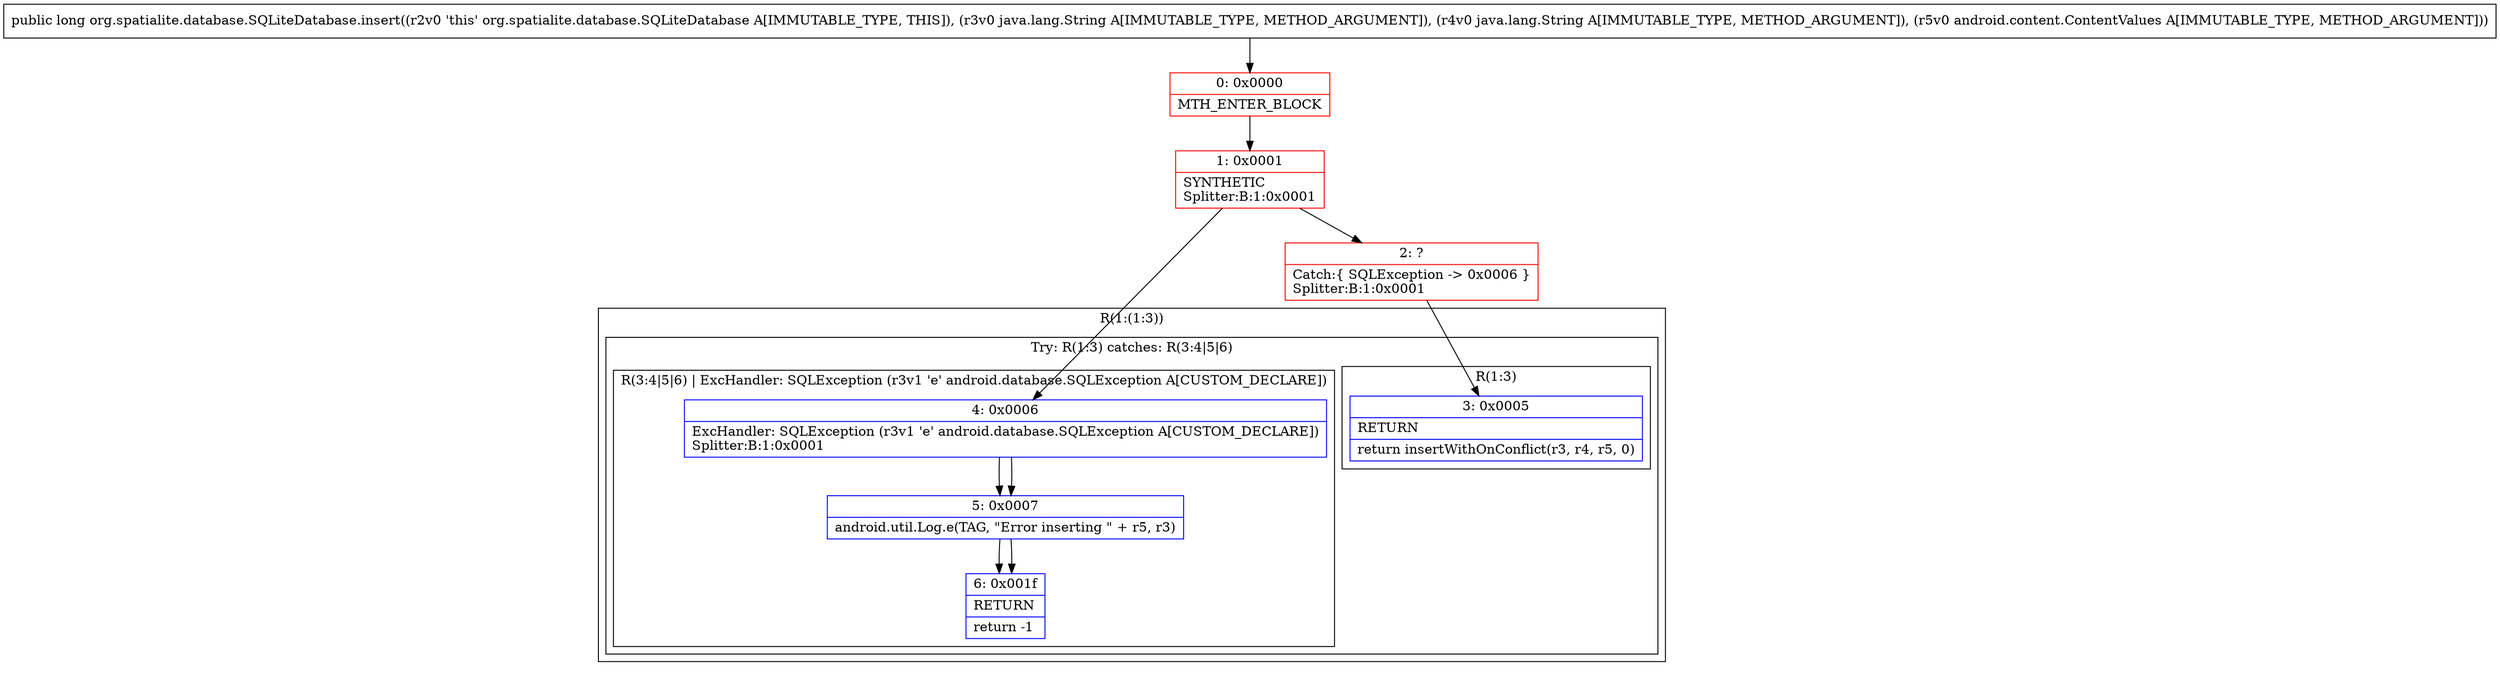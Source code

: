 digraph "CFG fororg.spatialite.database.SQLiteDatabase.insert(Ljava\/lang\/String;Ljava\/lang\/String;Landroid\/content\/ContentValues;)J" {
subgraph cluster_Region_1943375961 {
label = "R(1:(1:3))";
node [shape=record,color=blue];
subgraph cluster_TryCatchRegion_289079027 {
label = "Try: R(1:3) catches: R(3:4|5|6)";
node [shape=record,color=blue];
subgraph cluster_Region_1585902769 {
label = "R(1:3)";
node [shape=record,color=blue];
Node_3 [shape=record,label="{3\:\ 0x0005|RETURN\l|return insertWithOnConflict(r3, r4, r5, 0)\l}"];
}
subgraph cluster_Region_1472043469 {
label = "R(3:4|5|6) | ExcHandler: SQLException (r3v1 'e' android.database.SQLException A[CUSTOM_DECLARE])\l";
node [shape=record,color=blue];
Node_4 [shape=record,label="{4\:\ 0x0006|ExcHandler: SQLException (r3v1 'e' android.database.SQLException A[CUSTOM_DECLARE])\lSplitter:B:1:0x0001\l}"];
Node_5 [shape=record,label="{5\:\ 0x0007|android.util.Log.e(TAG, \"Error inserting \" + r5, r3)\l}"];
Node_6 [shape=record,label="{6\:\ 0x001f|RETURN\l|return \-1\l}"];
}
}
}
subgraph cluster_Region_1472043469 {
label = "R(3:4|5|6) | ExcHandler: SQLException (r3v1 'e' android.database.SQLException A[CUSTOM_DECLARE])\l";
node [shape=record,color=blue];
Node_4 [shape=record,label="{4\:\ 0x0006|ExcHandler: SQLException (r3v1 'e' android.database.SQLException A[CUSTOM_DECLARE])\lSplitter:B:1:0x0001\l}"];
Node_5 [shape=record,label="{5\:\ 0x0007|android.util.Log.e(TAG, \"Error inserting \" + r5, r3)\l}"];
Node_6 [shape=record,label="{6\:\ 0x001f|RETURN\l|return \-1\l}"];
}
Node_0 [shape=record,color=red,label="{0\:\ 0x0000|MTH_ENTER_BLOCK\l}"];
Node_1 [shape=record,color=red,label="{1\:\ 0x0001|SYNTHETIC\lSplitter:B:1:0x0001\l}"];
Node_2 [shape=record,color=red,label="{2\:\ ?|Catch:\{ SQLException \-\> 0x0006 \}\lSplitter:B:1:0x0001\l}"];
MethodNode[shape=record,label="{public long org.spatialite.database.SQLiteDatabase.insert((r2v0 'this' org.spatialite.database.SQLiteDatabase A[IMMUTABLE_TYPE, THIS]), (r3v0 java.lang.String A[IMMUTABLE_TYPE, METHOD_ARGUMENT]), (r4v0 java.lang.String A[IMMUTABLE_TYPE, METHOD_ARGUMENT]), (r5v0 android.content.ContentValues A[IMMUTABLE_TYPE, METHOD_ARGUMENT])) }"];
MethodNode -> Node_0;
Node_4 -> Node_5;
Node_5 -> Node_6;
Node_4 -> Node_5;
Node_5 -> Node_6;
Node_0 -> Node_1;
Node_1 -> Node_2;
Node_1 -> Node_4;
Node_2 -> Node_3;
}

